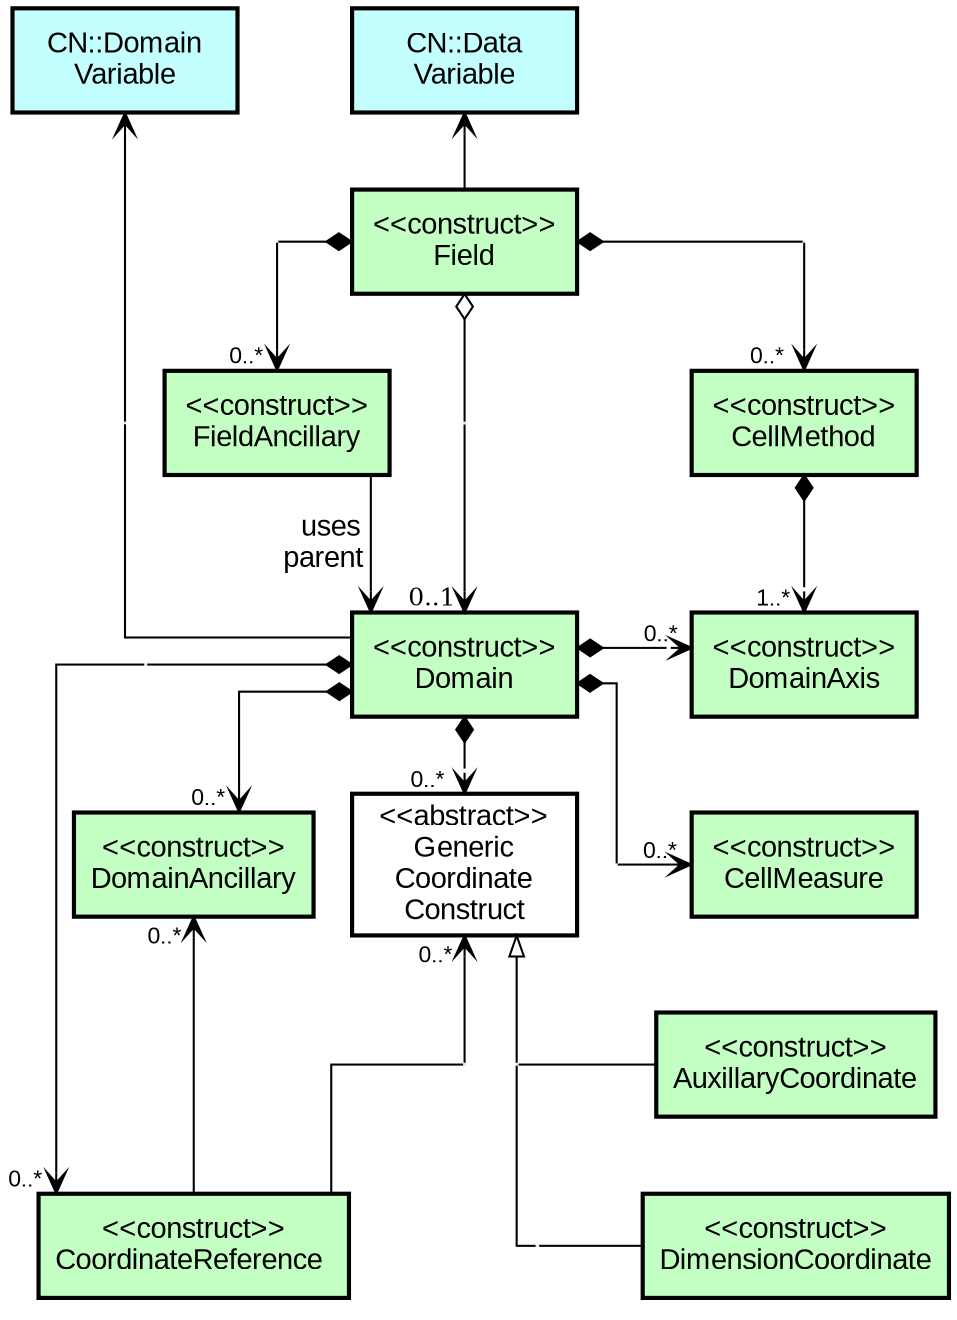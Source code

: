 digraph {splines=ortho nodesep="+0.25"

node [
     style="filled,bold"
     shape=rectangle
     fillcolor="#C3FFC2"
     width=1.5
     height=0.7
     fontname="Arial"
     ]

# --------------------------------------------------------------------
# CF-netCDF variables
# --------------------------------------------------------------------
DomainVariable [
	       fillcolor="#C3FFFF"
	       label="CN::Domain\nVariable"
	       ]
DataVariable [
	     fillcolor="#C3FFFF"
	     label="CN::Data\nVariable"
	     ]

# --------------------------------------------------------------------
# CF data model constructs
# --------------------------------------------------------------------
Domain [
       label="<<construct>>\nDomain"
       ]
Field [				      
      label="<<construct>>\nField"
      ]
CellMethod [
	   label="<<construct>>\nCellMethod"
	   ]
DomainAxis [
	   label="<<construct>>\nDomainAxis"
	   ]
DomainAncillary [
	    label="<<construct>>\nDomainAncillary"
	    ]
CellMeasure [
	    label="<<construct>>\nCellMeasure"
	    ]
CoordinateReference [
		    label="<<construct>>\nCoordinateReference "
		    ]
AuxiliaryCoordinate [
		    label="<<construct>>\nAuxillaryCoordinate"
		    ]
DimensionCoordinate [
		    label="<<construct>>\nDimensionCoordinate"
		    ]
FieldAncillary [
	       label="<<construct>>\nFieldAncillary"
	       ]
GenericCoordinate [
		  label="<<abstract>>\nGeneric\nCoordinate\nConstruct"
		  fillcolor=white
		  ]

# --------------------------------------------------------------------
# Invisible nodes used to aid in layout
# --------------------------------------------------------------------
node [
     width=0
     height=0
     size=fixed
     shape=none
     label=""
     ]
route1
route2
route3
route4
route5
route6
route7
route8
route9

DataVariable -> Field [dir=back arrowtail=vee weight=100]

Field -> route8 [arrowtail=odiamond arrowhead=none dir=both weight=100]
route8 -> Domain [arrowtail=none arrowhead=vee dir=bothhead
                  headlabel="0..1 " weight=100 labelfontsize=12.0 weight=100]
route1 -> Field [arrowhead=diamond]
Field -> route2 [arrowtail=diamond arrowhead=none dir=both]
{rank=same; route1, Field, route2}

edge [arrowtail=vee
      arrowhead=diamond
      dir=both
      arrowsize=1.0
      fontname="Arial"
      labelfontsize=11.0
      ]

Domain -> GenericCoordinate [taillabel="0..*   " weight=100]
route2 -> CellMethod [arrowhead=vee arrowtail=none headlabel="0..*   "
                      weight=100]
route1 -> FieldAncillary [arrowhead=vee arrowtail=none headlabel="0..*  "
       	                  weight=100]
Domain -> DomainAxis [arrowtail=vee arrowhead=diamond taillabel="0..*  "]
{rank=same; Domain, DomainAxis}

route6 -> Domain [arrowtail=none]
{rank=same;route6, Domain}
route6 -> CoordinateReference [arrowtail=none arrowhead=vee headlabel="0..*  "]

Domain -> route7 [arrowtail=diamond arrowhead=none]
route7-> CellMeasure [headlabel="0..*  " arrowhead=vee arrowtail=none]
Domain -> DomainAncillary [headlabel="0..*  " arrowhead=vee arrowtail=diamond]
FieldAncillary -> Domain [label="uses      \nparent        "
                          arrowhead=vee arrowtail=none labelfontsize=11.0] 

DomainVariable -> route9 [dir=back arrowtail=vee]
route9 -> Domain [arrowtail=none arrowhead=none]

{rank=same; DomainVariable, DataVariable}
{rank=same; route9, FieldAncillary}


GenericCoordinate -> route4 [arrowhead=none arrowtail=empty weight=100]
route4 -> AuxiliaryCoordinate [dir=none]
{rank=same; route4, AuxiliaryCoordinate}
route4 -> route5 [dir=none]
route5 -> DimensionCoordinate [dir=none]
{rank=same; route5, DimensionCoordinate}
{rank=same;DomainAncillary, GenericCoordinate, route7, CellMeasure}

DomainAncillary -> CoordinateReference [arrowhead=none, arrowtail=vee
                                        taillabel="0..*      "
					labeldistance=1.1
				        weight=100]

CellMethod -> DomainAxis [taillabel="1..*  " weight=100]
GenericCoordinate -> route3 [arrowhead=none arrowtail=vee
                             taillabel="0..*      "
			     labeldistance=1.1
			     weight=100]
route3 -> CoordinateReference [dir=none]
{rank=same; CoordinateReference, DimensionCoordinate}

# --------------------------------------------------------------------
# Invisible edges used to aid in layout
# --------------------------------------------------------------------
DomainAxis -> AuxiliaryCoordinate [style=invis]
DomainAxis -> CellMeasure [style=invis weight=100]
CellMeasure -> AuxiliaryCoordinate [style=invis]
AuxiliaryCoordinate -> DimensionCoordinate[style=invis weight=100]

}
